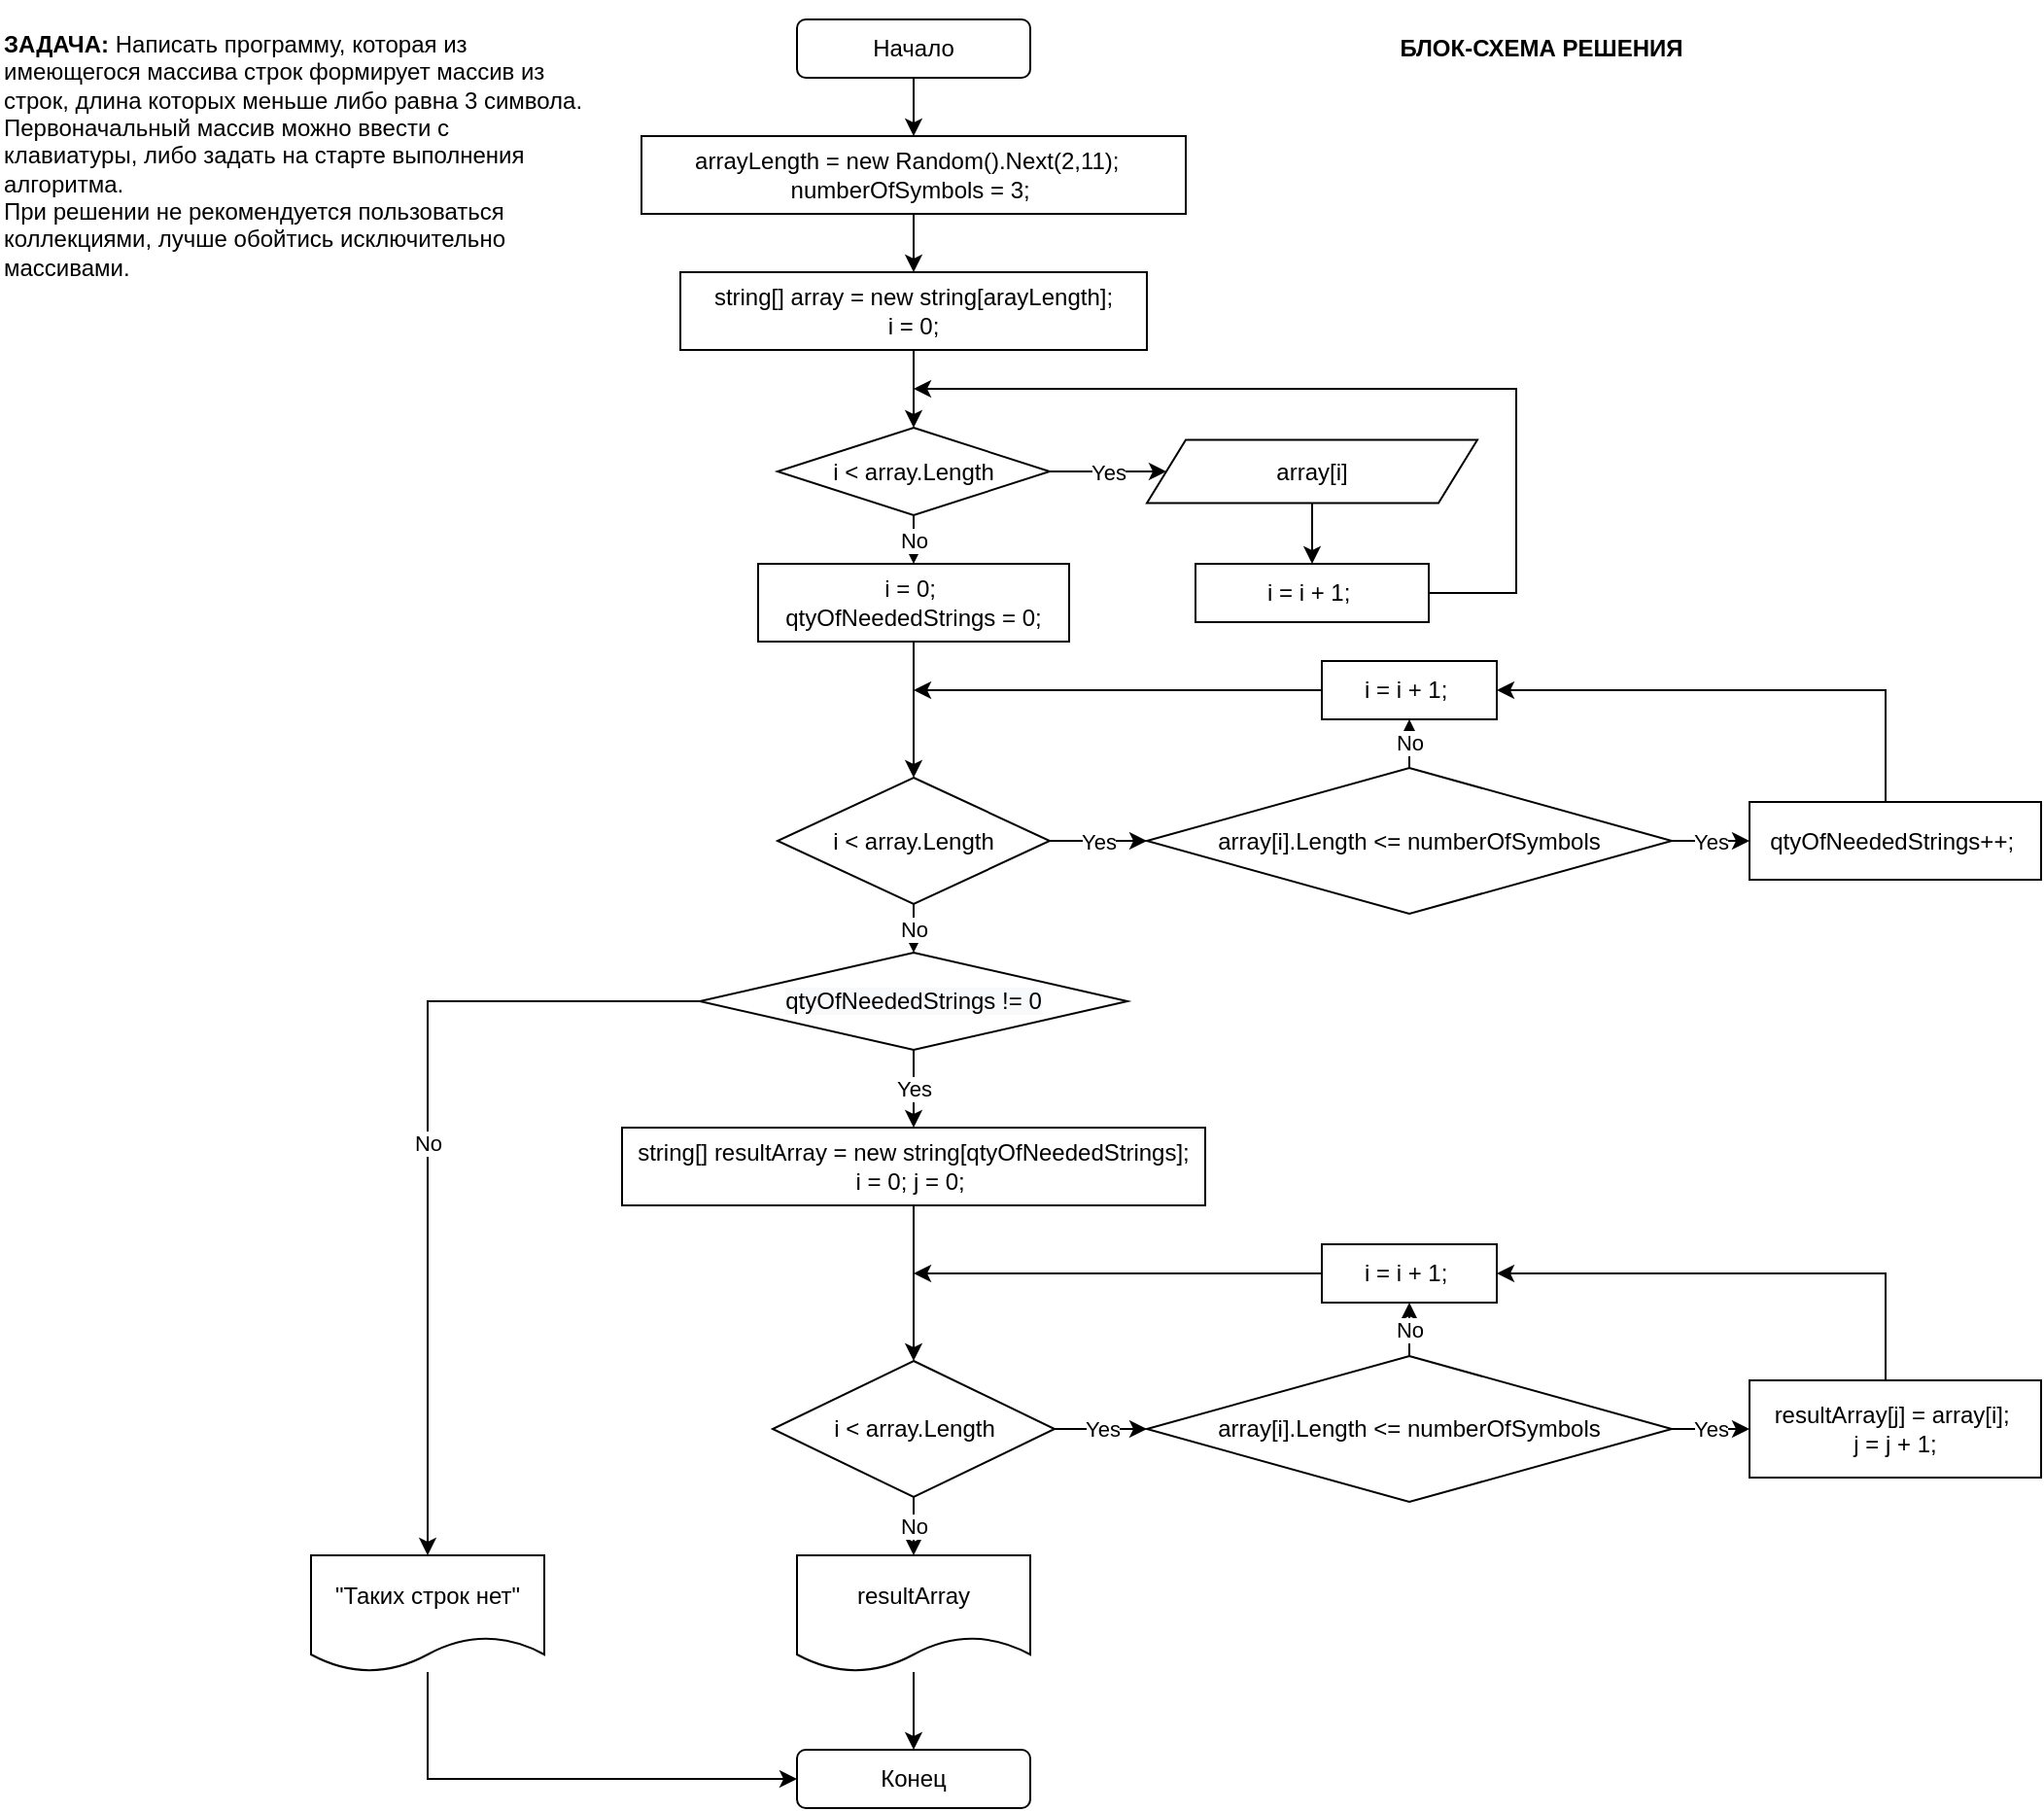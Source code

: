 <mxfile version="20.3.0" type="device"><diagram id="Mjplq5JR3u5B5xaH8Fph" name="Страница 1"><mxGraphModel dx="1038" dy="649" grid="1" gridSize="10" guides="1" tooltips="1" connect="1" arrows="1" fold="1" page="1" pageScale="1" pageWidth="827" pageHeight="1169" math="0" shadow="0"><root><mxCell id="0"/><mxCell id="1" parent="0"/><mxCell id="RLheg2wSJi4KYjnAeCU7-1" value="&lt;b&gt;ЗАДАЧА: &lt;/b&gt;Написать программу, которая из имеющегося массива строк формирует массив из строк, длина которых меньше либо равна 3 символа. Первоначальный массив можно ввести с клавиатуры, либо задать на старте выполнения алгоритма.&amp;nbsp;&lt;br&gt;При решении не рекомендуется пользоваться коллекциями, лучше обойтись исключительно массивами.&amp;nbsp;" style="text;html=1;strokeColor=none;fillColor=none;align=left;verticalAlign=middle;whiteSpace=wrap;rounded=0;" parent="1" vertex="1"><mxGeometry x="20" width="300" height="160" as="geometry"/></mxCell><mxCell id="glRRcq65koEgP1XVKC0C-8" style="edgeStyle=orthogonalEdgeStyle;rounded=0;orthogonalLoop=1;jettySize=auto;html=1;entryX=0.5;entryY=0;entryDx=0;entryDy=0;" edge="1" parent="1" source="RLheg2wSJi4KYjnAeCU7-2" target="glRRcq65koEgP1XVKC0C-3"><mxGeometry relative="1" as="geometry"/></mxCell><mxCell id="RLheg2wSJi4KYjnAeCU7-2" value="arrayLength = new Random().Next(2,11);&amp;nbsp;&amp;nbsp;&lt;br&gt;numberOfSymbols = 3;&amp;nbsp;" style="rounded=0;whiteSpace=wrap;html=1;" parent="1" vertex="1"><mxGeometry x="350" y="70" width="280" height="40" as="geometry"/></mxCell><mxCell id="glRRcq65koEgP1XVKC0C-25" style="edgeStyle=orthogonalEdgeStyle;rounded=0;orthogonalLoop=1;jettySize=auto;html=1;entryX=0.5;entryY=0;entryDx=0;entryDy=0;" edge="1" parent="1" source="RLheg2wSJi4KYjnAeCU7-3" target="RLheg2wSJi4KYjnAeCU7-2"><mxGeometry relative="1" as="geometry"/></mxCell><mxCell id="RLheg2wSJi4KYjnAeCU7-3" value="Начало" style="rounded=1;whiteSpace=wrap;html=1;" parent="1" vertex="1"><mxGeometry x="430" y="10" width="120" height="30" as="geometry"/></mxCell><mxCell id="glRRcq65koEgP1XVKC0C-19" style="edgeStyle=orthogonalEdgeStyle;rounded=0;orthogonalLoop=1;jettySize=auto;html=1;entryX=0.5;entryY=0;entryDx=0;entryDy=0;" edge="1" parent="1" source="RLheg2wSJi4KYjnAeCU7-9" target="glRRcq65koEgP1XVKC0C-14"><mxGeometry relative="1" as="geometry"/></mxCell><mxCell id="RLheg2wSJi4KYjnAeCU7-9" value="array[i]" style="shape=parallelogram;perimeter=parallelogramPerimeter;whiteSpace=wrap;html=1;fixedSize=1;" parent="1" vertex="1"><mxGeometry x="610" y="226.25" width="170" height="32.5" as="geometry"/></mxCell><mxCell id="glRRcq65koEgP1XVKC0C-11" style="edgeStyle=orthogonalEdgeStyle;rounded=0;orthogonalLoop=1;jettySize=auto;html=1;entryX=0.5;entryY=0;entryDx=0;entryDy=0;" edge="1" parent="1" source="glRRcq65koEgP1XVKC0C-3" target="glRRcq65koEgP1XVKC0C-1"><mxGeometry relative="1" as="geometry"/></mxCell><mxCell id="glRRcq65koEgP1XVKC0C-3" value="string[] array = new string[arayLength];&lt;br&gt;i = 0;" style="whiteSpace=wrap;html=1;" vertex="1" parent="1"><mxGeometry x="370" y="140" width="240" height="40" as="geometry"/></mxCell><mxCell id="glRRcq65koEgP1XVKC0C-28" value="Yes" style="edgeStyle=orthogonalEdgeStyle;rounded=0;orthogonalLoop=1;jettySize=auto;html=1;entryX=0;entryY=0.5;entryDx=0;entryDy=0;" edge="1" parent="1" source="glRRcq65koEgP1XVKC0C-1" target="RLheg2wSJi4KYjnAeCU7-9"><mxGeometry relative="1" as="geometry"/></mxCell><mxCell id="glRRcq65koEgP1XVKC0C-29" value="No" style="edgeStyle=orthogonalEdgeStyle;rounded=0;orthogonalLoop=1;jettySize=auto;html=1;entryX=0.5;entryY=0;entryDx=0;entryDy=0;" edge="1" parent="1" source="glRRcq65koEgP1XVKC0C-1" target="glRRcq65koEgP1XVKC0C-22"><mxGeometry relative="1" as="geometry"/></mxCell><mxCell id="glRRcq65koEgP1XVKC0C-1" value="i &amp;lt; array.Length" style="rhombus;whiteSpace=wrap;html=1;" vertex="1" parent="1"><mxGeometry x="420" y="220" width="140" height="45" as="geometry"/></mxCell><mxCell id="glRRcq65koEgP1XVKC0C-20" style="edgeStyle=orthogonalEdgeStyle;rounded=0;orthogonalLoop=1;jettySize=auto;html=1;" edge="1" parent="1" source="glRRcq65koEgP1XVKC0C-14"><mxGeometry relative="1" as="geometry"><mxPoint x="490" y="200" as="targetPoint"/><Array as="points"><mxPoint x="800" y="305"/><mxPoint x="800" y="200"/></Array></mxGeometry></mxCell><mxCell id="glRRcq65koEgP1XVKC0C-14" value="i = i + 1;&amp;nbsp;" style="rounded=0;whiteSpace=wrap;html=1;" vertex="1" parent="1"><mxGeometry x="635" y="290" width="120" height="30" as="geometry"/></mxCell><mxCell id="glRRcq65koEgP1XVKC0C-33" style="edgeStyle=orthogonalEdgeStyle;rounded=0;orthogonalLoop=1;jettySize=auto;html=1;entryX=0.5;entryY=0;entryDx=0;entryDy=0;" edge="1" parent="1" source="glRRcq65koEgP1XVKC0C-22" target="glRRcq65koEgP1XVKC0C-27"><mxGeometry relative="1" as="geometry"/></mxCell><mxCell id="glRRcq65koEgP1XVKC0C-22" value="i = 0;&amp;nbsp;&lt;br&gt;qtyOfNeededStrings = 0;" style="rounded=0;whiteSpace=wrap;html=1;" vertex="1" parent="1"><mxGeometry x="410" y="290" width="160" height="40" as="geometry"/></mxCell><mxCell id="glRRcq65koEgP1XVKC0C-32" value="Yes" style="edgeStyle=orthogonalEdgeStyle;rounded=0;orthogonalLoop=1;jettySize=auto;html=1;entryX=0;entryY=0.5;entryDx=0;entryDy=0;" edge="1" parent="1" source="glRRcq65koEgP1XVKC0C-27" target="glRRcq65koEgP1XVKC0C-31"><mxGeometry relative="1" as="geometry"/></mxCell><mxCell id="glRRcq65koEgP1XVKC0C-47" value="Yes" style="edgeStyle=orthogonalEdgeStyle;rounded=0;orthogonalLoop=1;jettySize=auto;html=1;entryX=0.5;entryY=0;entryDx=0;entryDy=0;startArrow=none;" edge="1" parent="1" source="glRRcq65koEgP1XVKC0C-66" target="glRRcq65koEgP1XVKC0C-46"><mxGeometry relative="1" as="geometry"/></mxCell><mxCell id="glRRcq65koEgP1XVKC0C-69" value="No" style="edgeStyle=orthogonalEdgeStyle;rounded=0;orthogonalLoop=1;jettySize=auto;html=1;entryX=0.5;entryY=0;entryDx=0;entryDy=0;" edge="1" parent="1" source="glRRcq65koEgP1XVKC0C-27" target="glRRcq65koEgP1XVKC0C-66"><mxGeometry relative="1" as="geometry"/></mxCell><mxCell id="glRRcq65koEgP1XVKC0C-27" value="i &amp;lt; array.Length" style="rhombus;whiteSpace=wrap;html=1;" vertex="1" parent="1"><mxGeometry x="420" y="400" width="140" height="65" as="geometry"/></mxCell><mxCell id="glRRcq65koEgP1XVKC0C-49" value="Yes" style="edgeStyle=orthogonalEdgeStyle;rounded=0;orthogonalLoop=1;jettySize=auto;html=1;entryX=0;entryY=0.5;entryDx=0;entryDy=0;" edge="1" parent="1" source="glRRcq65koEgP1XVKC0C-31" target="glRRcq65koEgP1XVKC0C-41"><mxGeometry relative="1" as="geometry"/></mxCell><mxCell id="glRRcq65koEgP1XVKC0C-52" value="No" style="edgeStyle=orthogonalEdgeStyle;rounded=0;orthogonalLoop=1;jettySize=auto;html=1;" edge="1" parent="1" source="glRRcq65koEgP1XVKC0C-31"><mxGeometry relative="1" as="geometry"><mxPoint x="745" y="370" as="targetPoint"/></mxGeometry></mxCell><mxCell id="glRRcq65koEgP1XVKC0C-31" value="array[i].Length &amp;lt;= numberOfSymbols" style="rhombus;whiteSpace=wrap;html=1;" vertex="1" parent="1"><mxGeometry x="610" y="395" width="270" height="75" as="geometry"/></mxCell><mxCell id="glRRcq65koEgP1XVKC0C-53" style="edgeStyle=orthogonalEdgeStyle;rounded=0;orthogonalLoop=1;jettySize=auto;html=1;entryX=1;entryY=0.5;entryDx=0;entryDy=0;" edge="1" parent="1" source="glRRcq65koEgP1XVKC0C-41" target="glRRcq65koEgP1XVKC0C-50"><mxGeometry relative="1" as="geometry"><Array as="points"><mxPoint x="990" y="355"/></Array></mxGeometry></mxCell><mxCell id="glRRcq65koEgP1XVKC0C-41" value="qtyOfNeededStrings++;&amp;nbsp;" style="rounded=0;whiteSpace=wrap;html=1;" vertex="1" parent="1"><mxGeometry x="920" y="412.5" width="150" height="40" as="geometry"/></mxCell><mxCell id="glRRcq65koEgP1XVKC0C-70" style="edgeStyle=orthogonalEdgeStyle;rounded=0;orthogonalLoop=1;jettySize=auto;html=1;entryX=0.5;entryY=0;entryDx=0;entryDy=0;" edge="1" parent="1" source="glRRcq65koEgP1XVKC0C-46" target="glRRcq65koEgP1XVKC0C-55"><mxGeometry relative="1" as="geometry"/></mxCell><mxCell id="glRRcq65koEgP1XVKC0C-46" value="string[] resultArray = new string[qtyOfNeededStrings];&lt;br&gt;i = 0; j = 0;&amp;nbsp;" style="whiteSpace=wrap;html=1;" vertex="1" parent="1"><mxGeometry x="340" y="580" width="300" height="40" as="geometry"/></mxCell><mxCell id="glRRcq65koEgP1XVKC0C-54" style="edgeStyle=orthogonalEdgeStyle;rounded=0;orthogonalLoop=1;jettySize=auto;html=1;" edge="1" parent="1" source="glRRcq65koEgP1XVKC0C-50"><mxGeometry relative="1" as="geometry"><mxPoint x="490" y="355" as="targetPoint"/></mxGeometry></mxCell><mxCell id="glRRcq65koEgP1XVKC0C-50" value="i = i + 1;&amp;nbsp;&lt;br&gt;" style="rounded=0;whiteSpace=wrap;html=1;" vertex="1" parent="1"><mxGeometry x="700" y="340" width="90" height="30" as="geometry"/></mxCell><mxCell id="glRRcq65koEgP1XVKC0C-51" style="edgeStyle=orthogonalEdgeStyle;rounded=0;orthogonalLoop=1;jettySize=auto;html=1;exitX=0.5;exitY=1;exitDx=0;exitDy=0;" edge="1" parent="1" source="glRRcq65koEgP1XVKC0C-50" target="glRRcq65koEgP1XVKC0C-50"><mxGeometry relative="1" as="geometry"/></mxCell><mxCell id="glRRcq65koEgP1XVKC0C-72" value="Yes" style="edgeStyle=orthogonalEdgeStyle;rounded=0;orthogonalLoop=1;jettySize=auto;html=1;entryX=0;entryY=0.5;entryDx=0;entryDy=0;" edge="1" parent="1" source="glRRcq65koEgP1XVKC0C-55" target="glRRcq65koEgP1XVKC0C-57"><mxGeometry relative="1" as="geometry"/></mxCell><mxCell id="glRRcq65koEgP1XVKC0C-82" value="No" style="edgeStyle=orthogonalEdgeStyle;rounded=0;orthogonalLoop=1;jettySize=auto;html=1;entryX=0.5;entryY=0;entryDx=0;entryDy=0;" edge="1" parent="1" source="glRRcq65koEgP1XVKC0C-55" target="glRRcq65koEgP1XVKC0C-74"><mxGeometry relative="1" as="geometry"/></mxCell><mxCell id="glRRcq65koEgP1XVKC0C-55" value="i &amp;lt; array.Length" style="rhombus;whiteSpace=wrap;html=1;" vertex="1" parent="1"><mxGeometry x="417.5" y="700" width="145" height="70" as="geometry"/></mxCell><mxCell id="glRRcq65koEgP1XVKC0C-60" value="Yes" style="edgeStyle=orthogonalEdgeStyle;rounded=0;orthogonalLoop=1;jettySize=auto;html=1;entryX=0;entryY=0.5;entryDx=0;entryDy=0;" edge="1" parent="1" source="glRRcq65koEgP1XVKC0C-57" target="glRRcq65koEgP1XVKC0C-58"><mxGeometry relative="1" as="geometry"/></mxCell><mxCell id="glRRcq65koEgP1XVKC0C-62" value="No" style="edgeStyle=orthogonalEdgeStyle;rounded=0;orthogonalLoop=1;jettySize=auto;html=1;entryX=0.5;entryY=1;entryDx=0;entryDy=0;" edge="1" parent="1" source="glRRcq65koEgP1XVKC0C-57" target="glRRcq65koEgP1XVKC0C-61"><mxGeometry relative="1" as="geometry"/></mxCell><mxCell id="glRRcq65koEgP1XVKC0C-57" value="array[i].Length &amp;lt;= numberOfSymbols" style="rhombus;whiteSpace=wrap;html=1;" vertex="1" parent="1"><mxGeometry x="610" y="697.5" width="270" height="75" as="geometry"/></mxCell><mxCell id="glRRcq65koEgP1XVKC0C-65" style="edgeStyle=orthogonalEdgeStyle;rounded=0;orthogonalLoop=1;jettySize=auto;html=1;entryX=1;entryY=0.5;entryDx=0;entryDy=0;" edge="1" parent="1" source="glRRcq65koEgP1XVKC0C-58" target="glRRcq65koEgP1XVKC0C-61"><mxGeometry relative="1" as="geometry"><Array as="points"><mxPoint x="990" y="655"/></Array></mxGeometry></mxCell><mxCell id="glRRcq65koEgP1XVKC0C-58" value="resultArray[j] = array[i];&amp;nbsp;&lt;br&gt;j = j + 1;" style="rounded=0;whiteSpace=wrap;html=1;" vertex="1" parent="1"><mxGeometry x="920" y="710" width="150" height="50" as="geometry"/></mxCell><mxCell id="glRRcq65koEgP1XVKC0C-71" style="edgeStyle=orthogonalEdgeStyle;rounded=0;orthogonalLoop=1;jettySize=auto;html=1;" edge="1" parent="1" source="glRRcq65koEgP1XVKC0C-61"><mxGeometry relative="1" as="geometry"><mxPoint x="490" y="655" as="targetPoint"/></mxGeometry></mxCell><mxCell id="glRRcq65koEgP1XVKC0C-61" value="i = i + 1;&amp;nbsp;&lt;br&gt;" style="rounded=0;whiteSpace=wrap;html=1;" vertex="1" parent="1"><mxGeometry x="700" y="640" width="90" height="30" as="geometry"/></mxCell><mxCell id="glRRcq65koEgP1XVKC0C-78" value="No" style="edgeStyle=orthogonalEdgeStyle;rounded=0;orthogonalLoop=1;jettySize=auto;html=1;entryX=0.5;entryY=0;entryDx=0;entryDy=0;" edge="1" parent="1" source="glRRcq65koEgP1XVKC0C-66" target="glRRcq65koEgP1XVKC0C-77"><mxGeometry relative="1" as="geometry"/></mxCell><mxCell id="glRRcq65koEgP1XVKC0C-66" value="&lt;span style=&quot;color: rgb(0, 0, 0); font-family: Helvetica; font-size: 12px; font-style: normal; font-variant-ligatures: normal; font-variant-caps: normal; font-weight: 400; letter-spacing: normal; orphans: 2; text-align: center; text-indent: 0px; text-transform: none; widows: 2; word-spacing: 0px; -webkit-text-stroke-width: 0px; background-color: rgb(248, 249, 250); text-decoration-thickness: initial; text-decoration-style: initial; text-decoration-color: initial; float: none; display: inline !important;&quot;&gt;qtyOfNeededStrings != 0&lt;/span&gt;" style="rhombus;whiteSpace=wrap;html=1;" vertex="1" parent="1"><mxGeometry x="380" y="490" width="220" height="50" as="geometry"/></mxCell><mxCell id="glRRcq65koEgP1XVKC0C-76" style="edgeStyle=orthogonalEdgeStyle;rounded=0;orthogonalLoop=1;jettySize=auto;html=1;entryX=0.5;entryY=0;entryDx=0;entryDy=0;" edge="1" parent="1" source="glRRcq65koEgP1XVKC0C-74" target="glRRcq65koEgP1XVKC0C-75"><mxGeometry relative="1" as="geometry"/></mxCell><mxCell id="glRRcq65koEgP1XVKC0C-74" value="resultArray" style="shape=document;whiteSpace=wrap;html=1;boundedLbl=1;" vertex="1" parent="1"><mxGeometry x="430" y="800" width="120" height="60" as="geometry"/></mxCell><mxCell id="glRRcq65koEgP1XVKC0C-75" value="Конец" style="rounded=1;whiteSpace=wrap;html=1;" vertex="1" parent="1"><mxGeometry x="430" y="900" width="120" height="30" as="geometry"/></mxCell><mxCell id="glRRcq65koEgP1XVKC0C-79" style="edgeStyle=orthogonalEdgeStyle;rounded=0;orthogonalLoop=1;jettySize=auto;html=1;entryX=0;entryY=0.5;entryDx=0;entryDy=0;" edge="1" parent="1" source="glRRcq65koEgP1XVKC0C-77" target="glRRcq65koEgP1XVKC0C-75"><mxGeometry relative="1" as="geometry"><Array as="points"><mxPoint x="240" y="915"/></Array></mxGeometry></mxCell><mxCell id="glRRcq65koEgP1XVKC0C-77" value="&quot;Таких строк нет&quot;" style="shape=document;whiteSpace=wrap;html=1;boundedLbl=1;" vertex="1" parent="1"><mxGeometry x="180" y="800" width="120" height="60" as="geometry"/></mxCell><mxCell id="glRRcq65koEgP1XVKC0C-80" value="&lt;b&gt;БЛОК-СХЕМА РЕШЕНИЯ&lt;/b&gt;" style="text;html=1;strokeColor=none;fillColor=none;align=center;verticalAlign=middle;whiteSpace=wrap;rounded=0;" vertex="1" parent="1"><mxGeometry x="700" y="10" width="226" height="30" as="geometry"/></mxCell></root></mxGraphModel></diagram></mxfile>